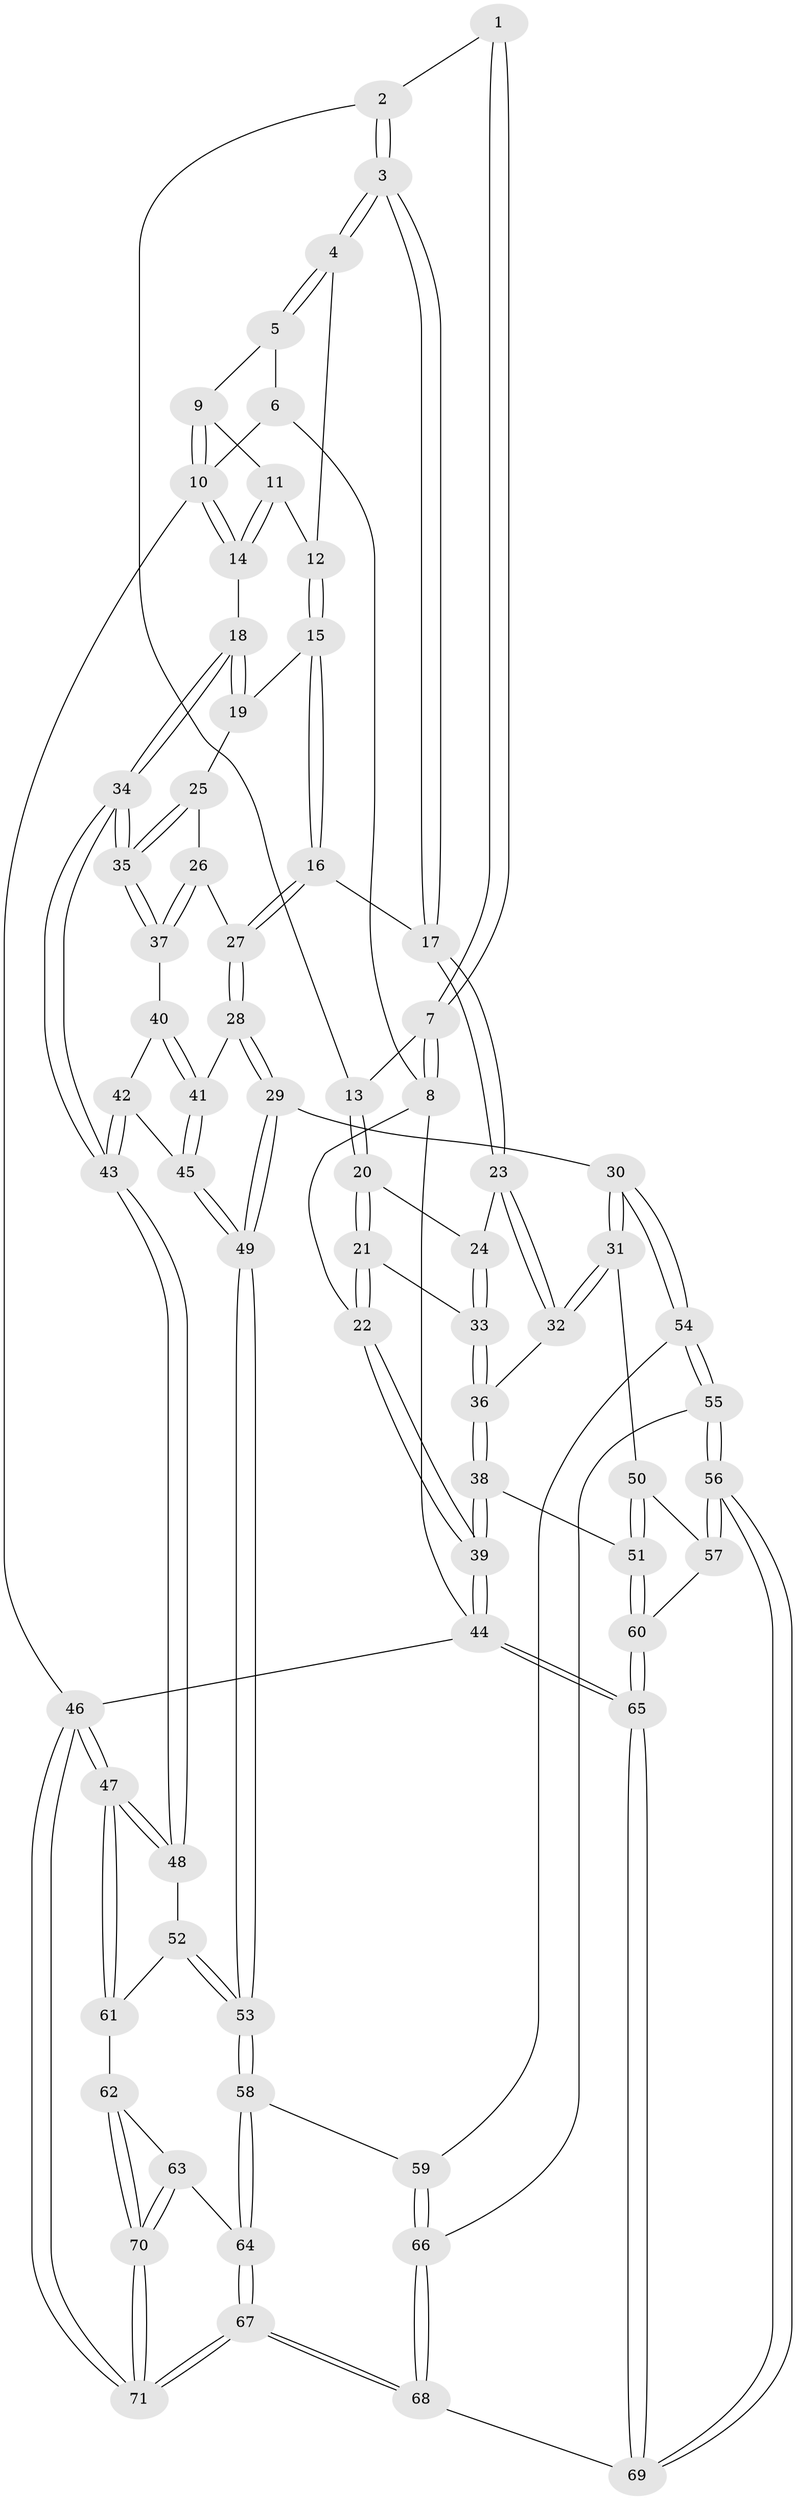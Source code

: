 // Generated by graph-tools (version 1.1) at 2025/03/03/09/25 03:03:17]
// undirected, 71 vertices, 174 edges
graph export_dot {
graph [start="1"]
  node [color=gray90,style=filled];
  1 [pos="+0.15316454922012102+0"];
  2 [pos="+0.20539587939360218+0.0807752542543548"];
  3 [pos="+0.4312900741589795+0.13295123301865797"];
  4 [pos="+0.4644438577934461+0.02972550515827529"];
  5 [pos="+0.4896916064012135+0"];
  6 [pos="+0.11859439408902563+0"];
  7 [pos="+0.0011940782341638703+0.15586179504578404"];
  8 [pos="+0+0.18609547397936904"];
  9 [pos="+0.8402495958022931+0"];
  10 [pos="+1+0"];
  11 [pos="+0.8003862521222362+0.06581436512146212"];
  12 [pos="+0.7668477853268341+0.1379978694675744"];
  13 [pos="+0.13737185859266413+0.18510163338195126"];
  14 [pos="+1+0.31470244595193514"];
  15 [pos="+0.7477615866223075+0.22248699814781414"];
  16 [pos="+0.5169624612247914+0.2835258903422573"];
  17 [pos="+0.4507483684733525+0.25433276434055735"];
  18 [pos="+1+0.39448069056963225"];
  19 [pos="+0.8043106401449013+0.2869211563059094"];
  20 [pos="+0.20281933830741408+0.32934828998144894"];
  21 [pos="+0+0.36227953151459535"];
  22 [pos="+0+0.3232183464612001"];
  23 [pos="+0.30902273057012003+0.3599054660686695"];
  24 [pos="+0.22186506797759536+0.34195111683901014"];
  25 [pos="+0.7454301804078863+0.4481080537052639"];
  26 [pos="+0.7056468607903783+0.48560361216183656"];
  27 [pos="+0.6008694448351927+0.4798125284859772"];
  28 [pos="+0.5469004145916393+0.5733670972490116"];
  29 [pos="+0.45957717288911154+0.65257622749964"];
  30 [pos="+0.40381419289321896+0.6725533945884771"];
  31 [pos="+0.3553668685806273+0.6529140335585133"];
  32 [pos="+0.33783744084630596+0.6248729204617813"];
  33 [pos="+0.0949805753236215+0.5144585497470989"];
  34 [pos="+1+0.5421717413189784"];
  35 [pos="+1+0.5259939081455897"];
  36 [pos="+0.09404003144505174+0.5722724292504356"];
  37 [pos="+0.7363829013706632+0.5362988352849313"];
  38 [pos="+0+0.7314254227448242"];
  39 [pos="+0+0.7441119933515434"];
  40 [pos="+0.7395279348119685+0.5488025063780586"];
  41 [pos="+0.7180961945182903+0.6584639944579969"];
  42 [pos="+0.8500402060479244+0.6176715999051685"];
  43 [pos="+1+0.5488986354497911"];
  44 [pos="+0+1"];
  45 [pos="+0.739210409990928+0.7164434381197708"];
  46 [pos="+1+1"];
  47 [pos="+1+0.8195983388255585"];
  48 [pos="+1+0.5827296772643807"];
  49 [pos="+0.7317561691992495+0.7873428885588439"];
  50 [pos="+0.24647407185636128+0.7477515039885021"];
  51 [pos="+0.05932960070618279+0.7719558728490754"];
  52 [pos="+0.8148714769276769+0.8121969169748885"];
  53 [pos="+0.7360973748461288+0.7986147356188076"];
  54 [pos="+0.41300894144320704+0.7079541807983762"];
  55 [pos="+0.4223758802851634+0.9704819523521383"];
  56 [pos="+0.3609800454421439+1"];
  57 [pos="+0.2412397215112936+0.8063375009453332"];
  58 [pos="+0.7042288196243788+0.8454176024381566"];
  59 [pos="+0.6355137841975229+0.8856223712184054"];
  60 [pos="+0.16232045360770883+0.9235968294147785"];
  61 [pos="+0.8513080474276834+0.8576492386843189"];
  62 [pos="+0.9050656855233599+0.9671268859781144"];
  63 [pos="+0.7455573985857255+0.951497861423662"];
  64 [pos="+0.7431308379029588+0.9509185664202706"];
  65 [pos="+0.1848811355744374+1"];
  66 [pos="+0.62916062841119+0.8935696789587504"];
  67 [pos="+0.7284302257225828+1"];
  68 [pos="+0.6585213229904002+1"];
  69 [pos="+0.3198847114480299+1"];
  70 [pos="+0.9880048912431963+1"];
  71 [pos="+1+1"];
  1 -- 2;
  1 -- 7;
  1 -- 7;
  2 -- 3;
  2 -- 3;
  2 -- 13;
  3 -- 4;
  3 -- 4;
  3 -- 17;
  3 -- 17;
  4 -- 5;
  4 -- 5;
  4 -- 12;
  5 -- 6;
  5 -- 9;
  6 -- 8;
  6 -- 10;
  7 -- 8;
  7 -- 8;
  7 -- 13;
  8 -- 22;
  8 -- 44;
  9 -- 10;
  9 -- 10;
  9 -- 11;
  10 -- 14;
  10 -- 14;
  10 -- 46;
  11 -- 12;
  11 -- 14;
  11 -- 14;
  12 -- 15;
  12 -- 15;
  13 -- 20;
  13 -- 20;
  14 -- 18;
  15 -- 16;
  15 -- 16;
  15 -- 19;
  16 -- 17;
  16 -- 27;
  16 -- 27;
  17 -- 23;
  17 -- 23;
  18 -- 19;
  18 -- 19;
  18 -- 34;
  18 -- 34;
  19 -- 25;
  20 -- 21;
  20 -- 21;
  20 -- 24;
  21 -- 22;
  21 -- 22;
  21 -- 33;
  22 -- 39;
  22 -- 39;
  23 -- 24;
  23 -- 32;
  23 -- 32;
  24 -- 33;
  24 -- 33;
  25 -- 26;
  25 -- 35;
  25 -- 35;
  26 -- 27;
  26 -- 37;
  26 -- 37;
  27 -- 28;
  27 -- 28;
  28 -- 29;
  28 -- 29;
  28 -- 41;
  29 -- 30;
  29 -- 49;
  29 -- 49;
  30 -- 31;
  30 -- 31;
  30 -- 54;
  30 -- 54;
  31 -- 32;
  31 -- 32;
  31 -- 50;
  32 -- 36;
  33 -- 36;
  33 -- 36;
  34 -- 35;
  34 -- 35;
  34 -- 43;
  34 -- 43;
  35 -- 37;
  35 -- 37;
  36 -- 38;
  36 -- 38;
  37 -- 40;
  38 -- 39;
  38 -- 39;
  38 -- 51;
  39 -- 44;
  39 -- 44;
  40 -- 41;
  40 -- 41;
  40 -- 42;
  41 -- 45;
  41 -- 45;
  42 -- 43;
  42 -- 43;
  42 -- 45;
  43 -- 48;
  43 -- 48;
  44 -- 65;
  44 -- 65;
  44 -- 46;
  45 -- 49;
  45 -- 49;
  46 -- 47;
  46 -- 47;
  46 -- 71;
  46 -- 71;
  47 -- 48;
  47 -- 48;
  47 -- 61;
  47 -- 61;
  48 -- 52;
  49 -- 53;
  49 -- 53;
  50 -- 51;
  50 -- 51;
  50 -- 57;
  51 -- 60;
  51 -- 60;
  52 -- 53;
  52 -- 53;
  52 -- 61;
  53 -- 58;
  53 -- 58;
  54 -- 55;
  54 -- 55;
  54 -- 59;
  55 -- 56;
  55 -- 56;
  55 -- 66;
  56 -- 57;
  56 -- 57;
  56 -- 69;
  56 -- 69;
  57 -- 60;
  58 -- 59;
  58 -- 64;
  58 -- 64;
  59 -- 66;
  59 -- 66;
  60 -- 65;
  60 -- 65;
  61 -- 62;
  62 -- 63;
  62 -- 70;
  62 -- 70;
  63 -- 64;
  63 -- 70;
  63 -- 70;
  64 -- 67;
  64 -- 67;
  65 -- 69;
  65 -- 69;
  66 -- 68;
  66 -- 68;
  67 -- 68;
  67 -- 68;
  67 -- 71;
  67 -- 71;
  68 -- 69;
  70 -- 71;
  70 -- 71;
}
